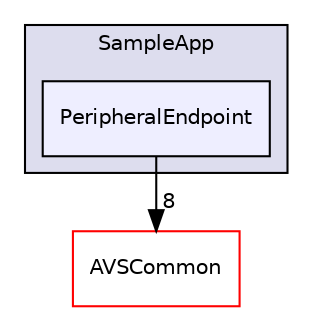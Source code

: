 digraph "/workplace/avs-device-sdk/SampleApp/include/SampleApp/PeripheralEndpoint" {
  compound=true
  node [ fontsize="10", fontname="Helvetica"];
  edge [ labelfontsize="10", labelfontname="Helvetica"];
  subgraph clusterdir_830f5381c57e8a6474fdf7a7193759cc {
    graph [ bgcolor="#ddddee", pencolor="black", label="SampleApp" fontname="Helvetica", fontsize="10", URL="dir_830f5381c57e8a6474fdf7a7193759cc.html"]
  dir_5114f5bd76da1ef248c2d1bf87127c13 [shape=box, label="PeripheralEndpoint", style="filled", fillcolor="#eeeeff", pencolor="black", URL="dir_5114f5bd76da1ef248c2d1bf87127c13.html"];
  }
  dir_13e65effb2bde530b17b3d5eefcd0266 [shape=box label="AVSCommon" fillcolor="white" style="filled" color="red" URL="dir_13e65effb2bde530b17b3d5eefcd0266.html"];
  dir_5114f5bd76da1ef248c2d1bf87127c13->dir_13e65effb2bde530b17b3d5eefcd0266 [headlabel="8", labeldistance=1.5 headhref="dir_000584_000017.html"];
}
